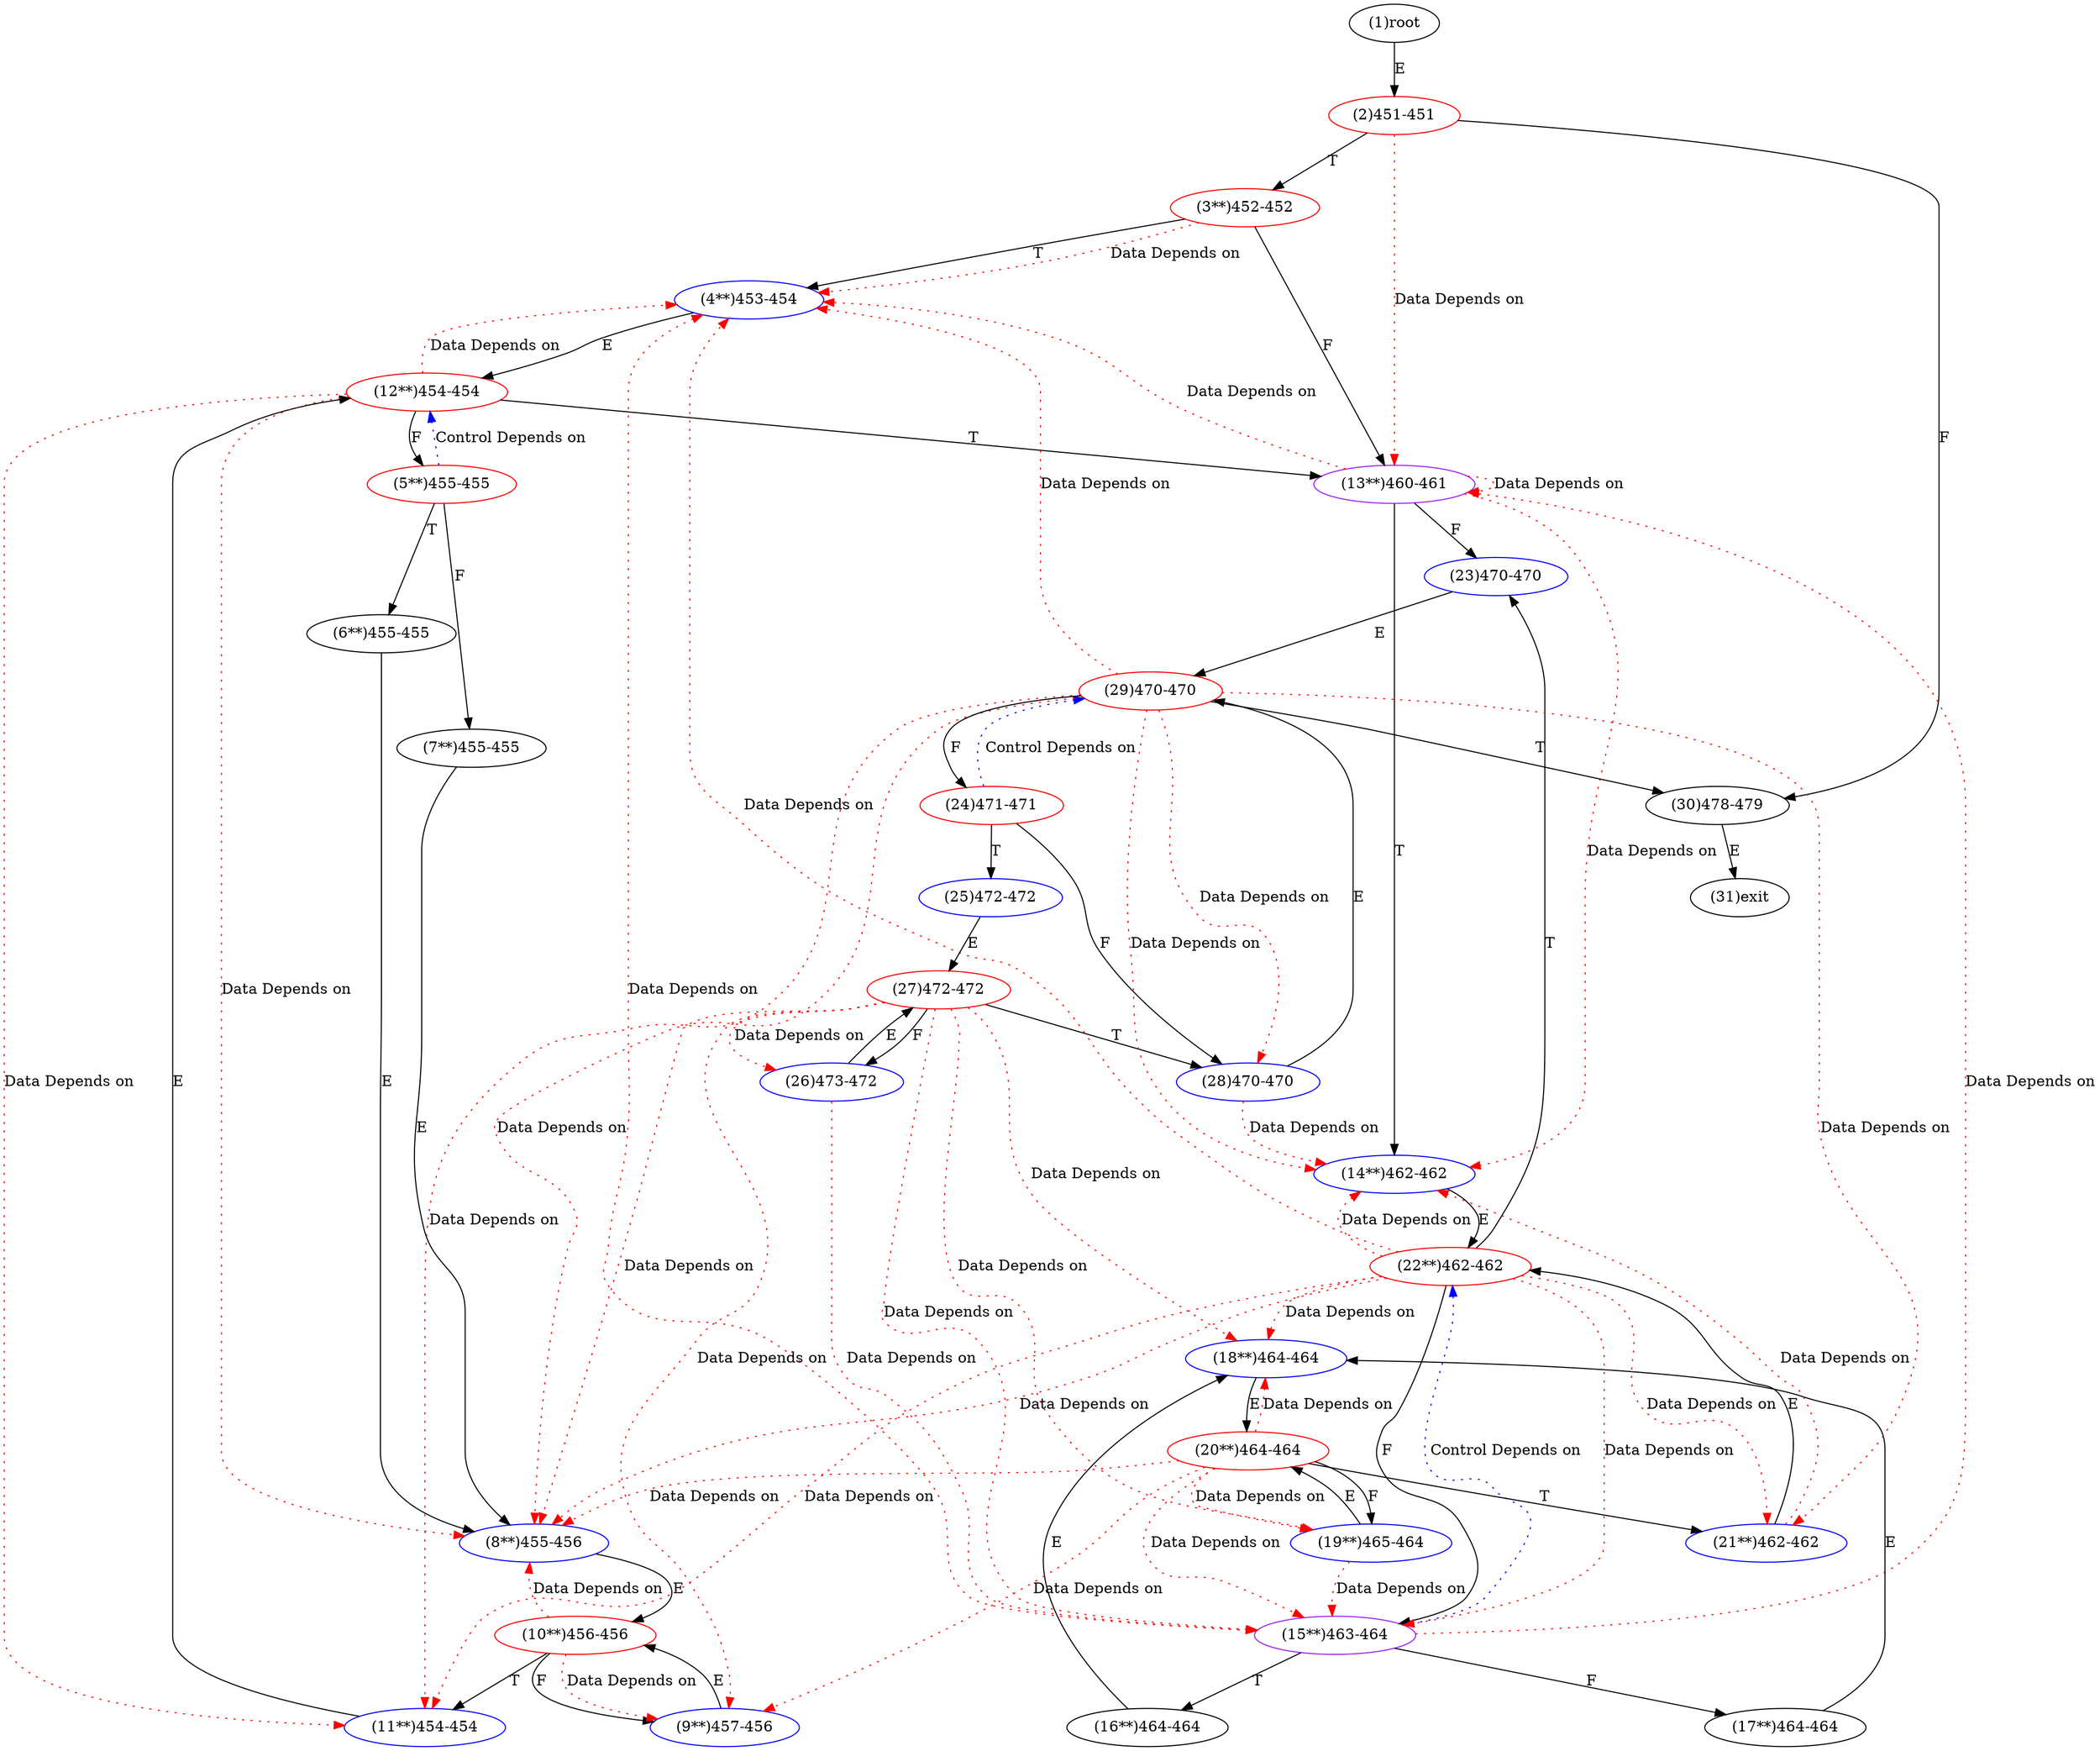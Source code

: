 digraph "" { 
1[ label="(1)root"];
2[ label="(2)451-451",color=red];
3[ label="(3**)452-452",color=red];
4[ label="(4**)453-454",color=blue];
5[ label="(5**)455-455",color=red];
6[ label="(6**)455-455"];
7[ label="(7**)455-455"];
8[ label="(8**)455-456",color=blue];
9[ label="(9**)457-456",color=blue];
10[ label="(10**)456-456",color=red];
11[ label="(11**)454-454",color=blue];
12[ label="(12**)454-454",color=red];
13[ label="(13**)460-461",color=purple];
14[ label="(14**)462-462",color=blue];
15[ label="(15**)463-464",color=purple];
17[ label="(17**)464-464"];
16[ label="(16**)464-464"];
19[ label="(19**)465-464",color=blue];
18[ label="(18**)464-464",color=blue];
21[ label="(21**)462-462",color=blue];
20[ label="(20**)464-464",color=red];
23[ label="(23)470-470",color=blue];
22[ label="(22**)462-462",color=red];
25[ label="(25)472-472",color=blue];
24[ label="(24)471-471",color=red];
27[ label="(27)472-472",color=red];
26[ label="(26)473-472",color=blue];
29[ label="(29)470-470",color=red];
28[ label="(28)470-470",color=blue];
31[ label="(31)exit"];
30[ label="(30)478-479"];
1->2[ label="E"];
2->30[ label="F"];
2->3[ label="T"];
3->13[ label="F"];
3->4[ label="T"];
4->12[ label="E"];
5->7[ label="F"];
5->6[ label="T"];
6->8[ label="E"];
7->8[ label="E"];
8->10[ label="E"];
9->10[ label="E"];
10->9[ label="F"];
10->11[ label="T"];
11->12[ label="E"];
12->5[ label="F"];
12->13[ label="T"];
13->23[ label="F"];
13->14[ label="T"];
14->22[ label="E"];
15->17[ label="F"];
15->16[ label="T"];
16->18[ label="E"];
17->18[ label="E"];
18->20[ label="E"];
19->20[ label="E"];
20->19[ label="F"];
20->21[ label="T"];
21->22[ label="E"];
22->15[ label="F"];
22->23[ label="T"];
23->29[ label="E"];
24->28[ label="F"];
24->25[ label="T"];
25->27[ label="E"];
26->27[ label="E"];
27->26[ label="F"];
27->28[ label="T"];
28->29[ label="E"];
29->24[ label="F"];
29->30[ label="T"];
30->31[ label="E"];
2->13[ color="red" label="Data Depends on" style = dotted ];
3->4[ color="red" label="Data Depends on" style = dotted ];
5->12[ color="blue" label="Control Depends on" style = dotted ];
10->8[ color="red" label="Data Depends on" style = dotted ];
10->9[ color="red" label="Data Depends on" style = dotted ];
12->8[ color="red" label="Data Depends on" style = dotted ];
12->11[ color="red" label="Data Depends on" style = dotted ];
12->4[ color="red" label="Data Depends on" style = dotted ];
13->13[ color="red" label="Data Depends on" style = dotted ];
13->14[ color="red" label="Data Depends on" style = dotted ];
13->4[ color="red" label="Data Depends on" style = dotted ];
15->13[ color="red" label="Data Depends on" style = dotted ];
15->22[ color="blue" label="Control Depends on" style = dotted ];
15->4[ color="red" label="Data Depends on" style = dotted ];
19->15[ color="red" label="Data Depends on" style = dotted ];
21->14[ color="red" label="Data Depends on" style = dotted ];
20->18[ color="red" label="Data Depends on" style = dotted ];
20->19[ color="red" label="Data Depends on" style = dotted ];
20->15[ color="red" label="Data Depends on" style = dotted ];
20->9[ color="red" label="Data Depends on" style = dotted ];
20->8[ color="red" label="Data Depends on" style = dotted ];
22->21[ color="red" label="Data Depends on" style = dotted ];
22->4[ color="red" label="Data Depends on" style = dotted ];
22->18[ color="red" label="Data Depends on" style = dotted ];
22->15[ color="red" label="Data Depends on" style = dotted ];
22->14[ color="red" label="Data Depends on" style = dotted ];
22->11[ color="red" label="Data Depends on" style = dotted ];
22->8[ color="red" label="Data Depends on" style = dotted ];
24->29[ color="blue" label="Control Depends on" style = dotted ];
27->26[ color="red" label="Data Depends on" style = dotted ];
27->8[ color="red" label="Data Depends on" style = dotted ];
27->9[ color="red" label="Data Depends on" style = dotted ];
27->15[ color="red" label="Data Depends on" style = dotted ];
27->19[ color="red" label="Data Depends on" style = dotted ];
27->18[ color="red" label="Data Depends on" style = dotted ];
26->15[ color="red" label="Data Depends on" style = dotted ];
29->28[ color="red" label="Data Depends on" style = dotted ];
29->14[ color="red" label="Data Depends on" style = dotted ];
29->8[ color="red" label="Data Depends on" style = dotted ];
29->11[ color="red" label="Data Depends on" style = dotted ];
29->4[ color="red" label="Data Depends on" style = dotted ];
29->21[ color="red" label="Data Depends on" style = dotted ];
28->14[ color="red" label="Data Depends on" style = dotted ];
}